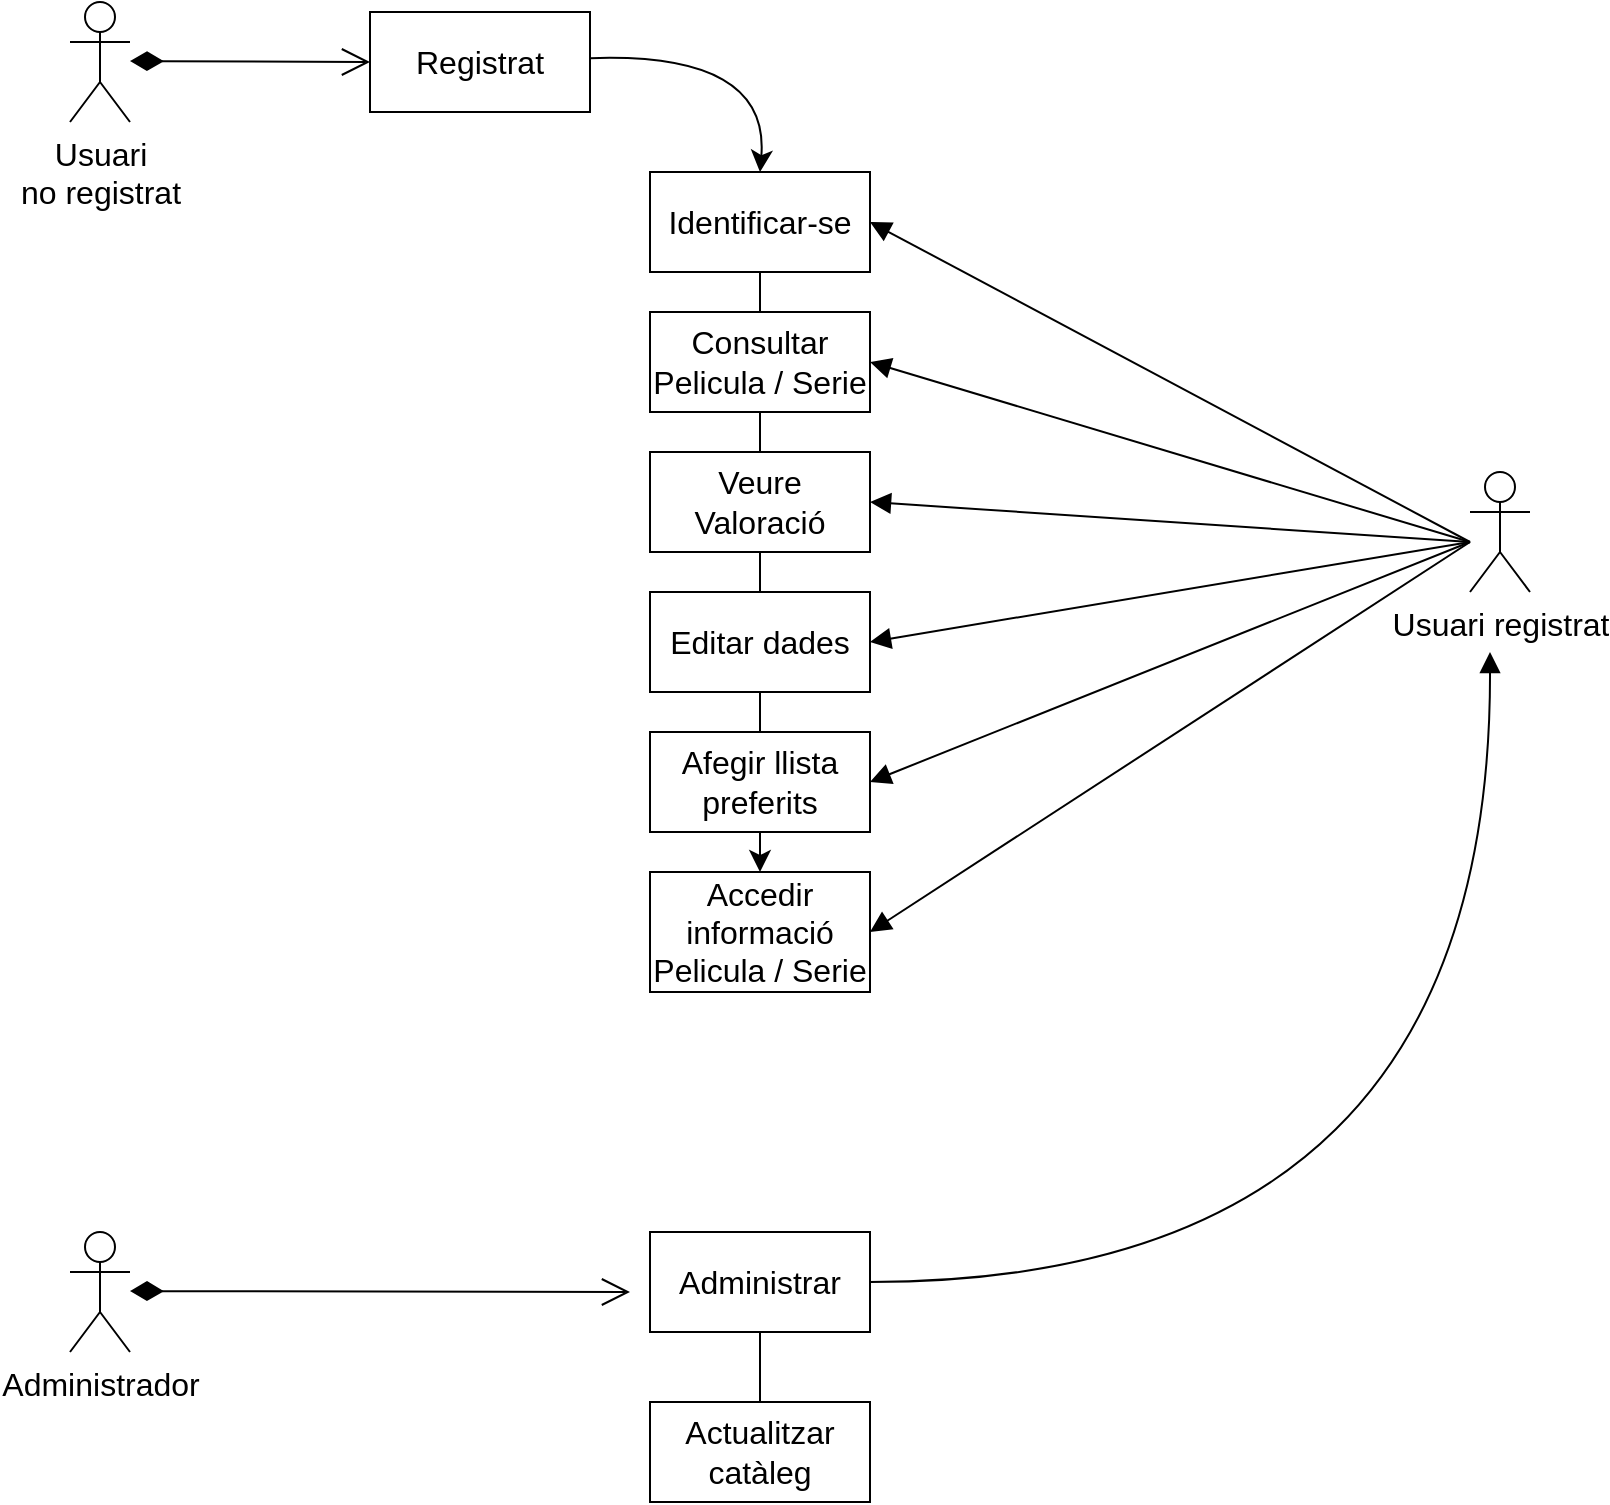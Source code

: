<mxfile version="21.2.4" type="device">
  <diagram id="C5RBs43oDa-KdzZeNtuy" name="Page-1">
    <mxGraphModel dx="1075" dy="499" grid="1" gridSize="10" guides="1" tooltips="1" connect="1" arrows="1" fold="1" page="1" pageScale="1" pageWidth="827" pageHeight="1169" math="0" shadow="0">
      <root>
        <mxCell id="WIyWlLk6GJQsqaUBKTNV-0" />
        <mxCell id="WIyWlLk6GJQsqaUBKTNV-1" parent="WIyWlLk6GJQsqaUBKTNV-0" />
        <mxCell id="FzMsgF-pQHzjbz25Qz2m-0" value="Administrador" style="shape=umlActor;verticalLabelPosition=bottom;verticalAlign=top;html=1;fontSize=16;" vertex="1" parent="WIyWlLk6GJQsqaUBKTNV-1">
          <mxGeometry x="40" y="735" width="30" height="60" as="geometry" />
        </mxCell>
        <mxCell id="FzMsgF-pQHzjbz25Qz2m-2" value="Usuari &lt;br&gt;no registrat" style="shape=umlActor;verticalLabelPosition=bottom;verticalAlign=top;html=1;fontSize=16;" vertex="1" parent="WIyWlLk6GJQsqaUBKTNV-1">
          <mxGeometry x="40" y="120" width="30" height="60" as="geometry" />
        </mxCell>
        <mxCell id="FzMsgF-pQHzjbz25Qz2m-57" value="" style="edgeStyle=none;curved=1;rounded=0;orthogonalLoop=1;jettySize=auto;html=1;fontSize=12;startSize=8;endSize=8;entryX=0.5;entryY=1;entryDx=0;entryDy=0;" edge="1" parent="WIyWlLk6GJQsqaUBKTNV-1" source="FzMsgF-pQHzjbz25Qz2m-5" target="FzMsgF-pQHzjbz25Qz2m-56">
          <mxGeometry relative="1" as="geometry" />
        </mxCell>
        <mxCell id="FzMsgF-pQHzjbz25Qz2m-5" value="Administrar" style="html=1;whiteSpace=wrap;fontSize=16;" vertex="1" parent="WIyWlLk6GJQsqaUBKTNV-1">
          <mxGeometry x="330" y="735" width="110" height="50" as="geometry" />
        </mxCell>
        <mxCell id="FzMsgF-pQHzjbz25Qz2m-21" value="" style="edgeStyle=none;curved=1;rounded=0;orthogonalLoop=1;jettySize=auto;html=1;fontSize=12;startSize=8;endSize=8;entryX=0.5;entryY=0;entryDx=0;entryDy=0;" edge="1" parent="WIyWlLk6GJQsqaUBKTNV-1" source="FzMsgF-pQHzjbz25Qz2m-6" target="FzMsgF-pQHzjbz25Qz2m-20">
          <mxGeometry relative="1" as="geometry">
            <mxPoint x="480" y="150" as="targetPoint" />
            <Array as="points">
              <mxPoint x="390" y="145" />
            </Array>
          </mxGeometry>
        </mxCell>
        <mxCell id="FzMsgF-pQHzjbz25Qz2m-6" value="Registrat" style="html=1;whiteSpace=wrap;fontSize=16;" vertex="1" parent="WIyWlLk6GJQsqaUBKTNV-1">
          <mxGeometry x="190" y="125" width="110" height="50" as="geometry" />
        </mxCell>
        <mxCell id="FzMsgF-pQHzjbz25Qz2m-15" value="" style="endArrow=open;html=1;endSize=12;startArrow=diamondThin;startSize=14;startFill=1;edgeStyle=orthogonalEdgeStyle;align=left;verticalAlign=bottom;rounded=0;fontSize=12;curved=1;" edge="1" parent="WIyWlLk6GJQsqaUBKTNV-1">
          <mxGeometry x="0.19" y="80" relative="1" as="geometry">
            <mxPoint x="70" y="764.5" as="sourcePoint" />
            <mxPoint x="320" y="765" as="targetPoint" />
            <mxPoint as="offset" />
          </mxGeometry>
        </mxCell>
        <mxCell id="FzMsgF-pQHzjbz25Qz2m-19" value="" style="endArrow=open;html=1;endSize=12;startArrow=diamondThin;startSize=14;startFill=1;edgeStyle=orthogonalEdgeStyle;align=left;verticalAlign=bottom;rounded=0;fontSize=12;curved=1;" edge="1" parent="WIyWlLk6GJQsqaUBKTNV-1">
          <mxGeometry x="0.19" y="80" relative="1" as="geometry">
            <mxPoint x="70" y="149.5" as="sourcePoint" />
            <mxPoint x="190" y="150" as="targetPoint" />
            <mxPoint as="offset" />
          </mxGeometry>
        </mxCell>
        <mxCell id="FzMsgF-pQHzjbz25Qz2m-33" value="" style="rounded=0;orthogonalLoop=1;jettySize=auto;html=1;fontSize=12;startSize=8;endSize=8;entryX=0.5;entryY=1;entryDx=0;entryDy=0;" edge="1" parent="WIyWlLk6GJQsqaUBKTNV-1" source="FzMsgF-pQHzjbz25Qz2m-20" target="FzMsgF-pQHzjbz25Qz2m-26">
          <mxGeometry relative="1" as="geometry" />
        </mxCell>
        <mxCell id="FzMsgF-pQHzjbz25Qz2m-20" value="Identificar-se" style="html=1;whiteSpace=wrap;fontSize=16;" vertex="1" parent="WIyWlLk6GJQsqaUBKTNV-1">
          <mxGeometry x="330" y="205" width="110" height="50" as="geometry" />
        </mxCell>
        <mxCell id="FzMsgF-pQHzjbz25Qz2m-34" value="" style="rounded=0;orthogonalLoop=1;jettySize=auto;html=1;fontSize=12;startSize=8;endSize=8;exitX=0.5;exitY=0;exitDx=0;exitDy=0;" edge="1" parent="WIyWlLk6GJQsqaUBKTNV-1" source="FzMsgF-pQHzjbz25Qz2m-26" target="FzMsgF-pQHzjbz25Qz2m-26">
          <mxGeometry relative="1" as="geometry">
            <mxPoint x="385" y="335" as="sourcePoint" />
          </mxGeometry>
        </mxCell>
        <mxCell id="FzMsgF-pQHzjbz25Qz2m-22" value="Consultar Pelicula / Serie" style="html=1;whiteSpace=wrap;fontSize=16;" vertex="1" parent="WIyWlLk6GJQsqaUBKTNV-1">
          <mxGeometry x="330" y="275" width="110" height="50" as="geometry" />
        </mxCell>
        <mxCell id="FzMsgF-pQHzjbz25Qz2m-24" value="Veure Valoració" style="html=1;whiteSpace=wrap;fontSize=16;" vertex="1" parent="WIyWlLk6GJQsqaUBKTNV-1">
          <mxGeometry x="330" y="345" width="110" height="50" as="geometry" />
        </mxCell>
        <mxCell id="FzMsgF-pQHzjbz25Qz2m-36" value="" style="edgeStyle=none;curved=1;rounded=0;orthogonalLoop=1;jettySize=auto;html=1;fontSize=12;startSize=8;endSize=8;entryX=0.5;entryY=1;entryDx=0;entryDy=0;" edge="1" parent="WIyWlLk6GJQsqaUBKTNV-1" source="FzMsgF-pQHzjbz25Qz2m-26" target="FzMsgF-pQHzjbz25Qz2m-35">
          <mxGeometry relative="1" as="geometry" />
        </mxCell>
        <mxCell id="FzMsgF-pQHzjbz25Qz2m-26" value="Editar dades" style="html=1;whiteSpace=wrap;fontSize=16;" vertex="1" parent="WIyWlLk6GJQsqaUBKTNV-1">
          <mxGeometry x="330" y="415" width="110" height="50" as="geometry" />
        </mxCell>
        <mxCell id="FzMsgF-pQHzjbz25Qz2m-28" value="" style="endArrow=block;endFill=1;html=1;edgeStyle=orthogonalEdgeStyle;align=left;verticalAlign=top;rounded=0;fontSize=12;startSize=8;endSize=8;curved=1;exitX=1;exitY=0.5;exitDx=0;exitDy=0;" edge="1" parent="WIyWlLk6GJQsqaUBKTNV-1" source="FzMsgF-pQHzjbz25Qz2m-5">
          <mxGeometry x="-1" relative="1" as="geometry">
            <mxPoint x="300" y="765" as="sourcePoint" />
            <mxPoint x="750" y="445" as="targetPoint" />
          </mxGeometry>
        </mxCell>
        <mxCell id="FzMsgF-pQHzjbz25Qz2m-3" value="Usuari registrat&lt;br&gt;" style="shape=umlActor;verticalLabelPosition=bottom;verticalAlign=top;html=1;fontSize=16;" vertex="1" parent="WIyWlLk6GJQsqaUBKTNV-1">
          <mxGeometry x="740" y="355" width="30" height="60" as="geometry" />
        </mxCell>
        <mxCell id="FzMsgF-pQHzjbz25Qz2m-38" value="" style="edgeStyle=none;curved=1;rounded=0;orthogonalLoop=1;jettySize=auto;html=1;fontSize=12;startSize=8;endSize=8;" edge="1" parent="WIyWlLk6GJQsqaUBKTNV-1" source="FzMsgF-pQHzjbz25Qz2m-35" target="FzMsgF-pQHzjbz25Qz2m-37">
          <mxGeometry relative="1" as="geometry" />
        </mxCell>
        <mxCell id="FzMsgF-pQHzjbz25Qz2m-35" value="Afegir llista preferits" style="html=1;whiteSpace=wrap;fontSize=16;" vertex="1" parent="WIyWlLk6GJQsqaUBKTNV-1">
          <mxGeometry x="330" y="485" width="110" height="50" as="geometry" />
        </mxCell>
        <mxCell id="FzMsgF-pQHzjbz25Qz2m-37" value="Accedir informació Pelicula / Serie" style="html=1;whiteSpace=wrap;fontSize=16;" vertex="1" parent="WIyWlLk6GJQsqaUBKTNV-1">
          <mxGeometry x="330" y="555" width="110" height="60" as="geometry" />
        </mxCell>
        <mxCell id="FzMsgF-pQHzjbz25Qz2m-44" value="" style="endArrow=block;endFill=1;html=1;align=left;verticalAlign=top;rounded=0;fontSize=12;startSize=8;endSize=8;entryX=1;entryY=0.5;entryDx=0;entryDy=0;" edge="1" parent="WIyWlLk6GJQsqaUBKTNV-1" target="FzMsgF-pQHzjbz25Qz2m-37">
          <mxGeometry x="-1" relative="1" as="geometry">
            <mxPoint x="740" y="390" as="sourcePoint" />
            <mxPoint x="520" y="585" as="targetPoint" />
          </mxGeometry>
        </mxCell>
        <mxCell id="FzMsgF-pQHzjbz25Qz2m-46" value="" style="endArrow=block;endFill=1;html=1;align=left;verticalAlign=top;rounded=0;fontSize=12;startSize=8;endSize=8;entryX=1;entryY=0.5;entryDx=0;entryDy=0;" edge="1" parent="WIyWlLk6GJQsqaUBKTNV-1" target="FzMsgF-pQHzjbz25Qz2m-35">
          <mxGeometry x="-1" relative="1" as="geometry">
            <mxPoint x="740" y="390" as="sourcePoint" />
            <mxPoint x="440" y="585" as="targetPoint" />
          </mxGeometry>
        </mxCell>
        <mxCell id="FzMsgF-pQHzjbz25Qz2m-47" value="" style="endArrow=block;endFill=1;html=1;align=left;verticalAlign=top;rounded=0;fontSize=12;startSize=8;endSize=8;entryX=1;entryY=0.5;entryDx=0;entryDy=0;" edge="1" parent="WIyWlLk6GJQsqaUBKTNV-1" target="FzMsgF-pQHzjbz25Qz2m-26">
          <mxGeometry x="-1" relative="1" as="geometry">
            <mxPoint x="740" y="390" as="sourcePoint" />
            <mxPoint x="440" y="510" as="targetPoint" />
          </mxGeometry>
        </mxCell>
        <mxCell id="FzMsgF-pQHzjbz25Qz2m-48" value="" style="endArrow=block;endFill=1;html=1;align=left;verticalAlign=top;rounded=0;fontSize=12;startSize=8;endSize=8;entryX=1;entryY=0.5;entryDx=0;entryDy=0;" edge="1" parent="WIyWlLk6GJQsqaUBKTNV-1" target="FzMsgF-pQHzjbz25Qz2m-24">
          <mxGeometry x="-1" relative="1" as="geometry">
            <mxPoint x="740" y="390" as="sourcePoint" />
            <mxPoint x="440" y="440" as="targetPoint" />
          </mxGeometry>
        </mxCell>
        <mxCell id="FzMsgF-pQHzjbz25Qz2m-54" value="" style="endArrow=block;endFill=1;html=1;align=left;verticalAlign=top;rounded=0;fontSize=12;startSize=8;endSize=8;entryX=1;entryY=0.5;entryDx=0;entryDy=0;" edge="1" parent="WIyWlLk6GJQsqaUBKTNV-1" target="FzMsgF-pQHzjbz25Qz2m-22">
          <mxGeometry x="-1" relative="1" as="geometry">
            <mxPoint x="740" y="390" as="sourcePoint" />
            <mxPoint x="460" y="335" as="targetPoint" />
          </mxGeometry>
        </mxCell>
        <mxCell id="FzMsgF-pQHzjbz25Qz2m-55" value="" style="endArrow=block;endFill=1;html=1;align=left;verticalAlign=top;rounded=0;fontSize=12;startSize=8;endSize=8;entryX=1;entryY=0.5;entryDx=0;entryDy=0;" edge="1" parent="WIyWlLk6GJQsqaUBKTNV-1">
          <mxGeometry x="-1" relative="1" as="geometry">
            <mxPoint x="740" y="390" as="sourcePoint" />
            <mxPoint x="440" y="230" as="targetPoint" />
          </mxGeometry>
        </mxCell>
        <mxCell id="FzMsgF-pQHzjbz25Qz2m-56" value="Actualitzar catàleg" style="html=1;whiteSpace=wrap;fontSize=16;" vertex="1" parent="WIyWlLk6GJQsqaUBKTNV-1">
          <mxGeometry x="330" y="820" width="110" height="50" as="geometry" />
        </mxCell>
      </root>
    </mxGraphModel>
  </diagram>
</mxfile>
